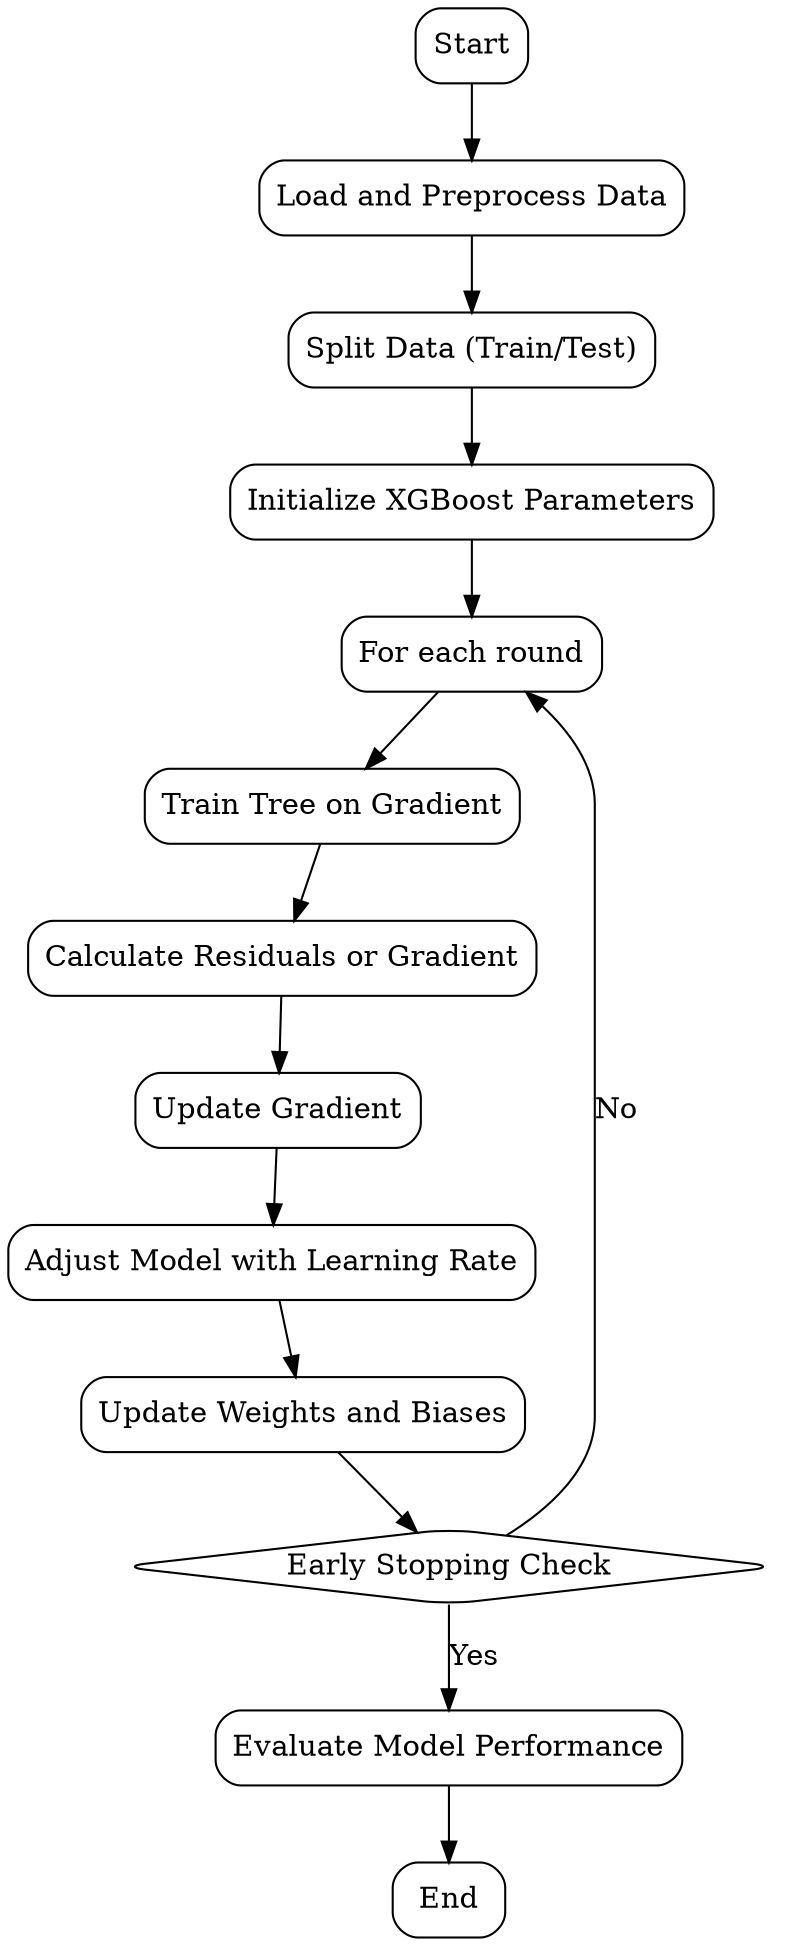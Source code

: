 digraph Boosting {
    rankdir=TB;
    node [shape=rect, style="rounded,filled", color=black, fillcolor=white];

    Start [label="Start"];
    LoadData [label="Load and Preprocess Data"];
    SplitData [label="Split Data (Train/Test)"];
    InitializeParams [label="Initialize XGBoost Parameters"];
    ForEachRound [label="For each round"];
    TrainTree [label="Train Tree on Gradient"];
    CalculateResiduals [label="Calculate Residuals or Gradient"];
    UpdateGradient [label="Update Gradient"];
    AdjustLearningRate [label="Adjust Model with Learning Rate"];
    UpdateWeights [label="Update Weights and Biases"];
    EarlyStoppingCheck [label="Early Stopping Check", shape=diamond];
    EvaluatePerformance [label="Evaluate Model Performance"];
    End [label="End"];

    Start -> LoadData;
    LoadData -> SplitData;
    SplitData -> InitializeParams;
    InitializeParams -> ForEachRound;
    ForEachRound -> TrainTree;
    TrainTree -> CalculateResiduals;
    CalculateResiduals -> UpdateGradient;
    UpdateGradient -> AdjustLearningRate;
    AdjustLearningRate -> UpdateWeights;
    UpdateWeights -> EarlyStoppingCheck;
    EarlyStoppingCheck -> EvaluatePerformance [label="Yes"];
    EvaluatePerformance -> End;
    EarlyStoppingCheck -> ForEachRound [label="No"];
}
